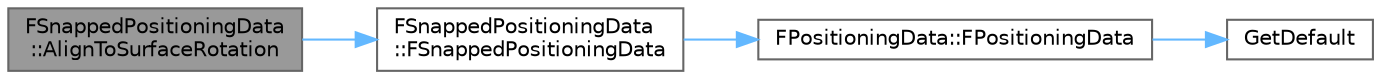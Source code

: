 digraph "FSnappedPositioningData::AlignToSurfaceRotation"
{
 // INTERACTIVE_SVG=YES
 // LATEX_PDF_SIZE
  bgcolor="transparent";
  edge [fontname=Helvetica,fontsize=10,labelfontname=Helvetica,labelfontsize=10];
  node [fontname=Helvetica,fontsize=10,shape=box,height=0.2,width=0.4];
  rankdir="LR";
  Node1 [id="Node000001",label="FSnappedPositioningData\l::AlignToSurfaceRotation",height=0.2,width=0.4,color="gray40", fillcolor="grey60", style="filled", fontcolor="black",tooltip=" "];
  Node1 -> Node2 [id="edge1_Node000001_Node000002",color="steelblue1",style="solid",tooltip=" "];
  Node2 [id="Node000002",label="FSnappedPositioningData\l::FSnappedPositioningData",height=0.2,width=0.4,color="grey40", fillcolor="white", style="filled",URL="$d6/d34/structFSnappedPositioningData.html#af6016f1bf0a50108e9399673b1b2106b",tooltip=" "];
  Node2 -> Node3 [id="edge2_Node000002_Node000003",color="steelblue1",style="solid",tooltip=" "];
  Node3 [id="Node000003",label="FPositioningData::FPositioningData",height=0.2,width=0.4,color="grey40", fillcolor="white", style="filled",URL="$d1/d56/structFPositioningData.html#a3c2c3b0f020d0e9f9590b7ab5ca3bfeb",tooltip=" "];
  Node3 -> Node4 [id="edge3_Node000003_Node000004",color="steelblue1",style="solid",tooltip=" "];
  Node4 [id="Node000004",label="GetDefault",height=0.2,width=0.4,color="grey40", fillcolor="white", style="filled",URL="$d7/d66/MemoryLayout_8h.html#a29fa854f59af6659ec8dbc130aab2082",tooltip=" "];
}

